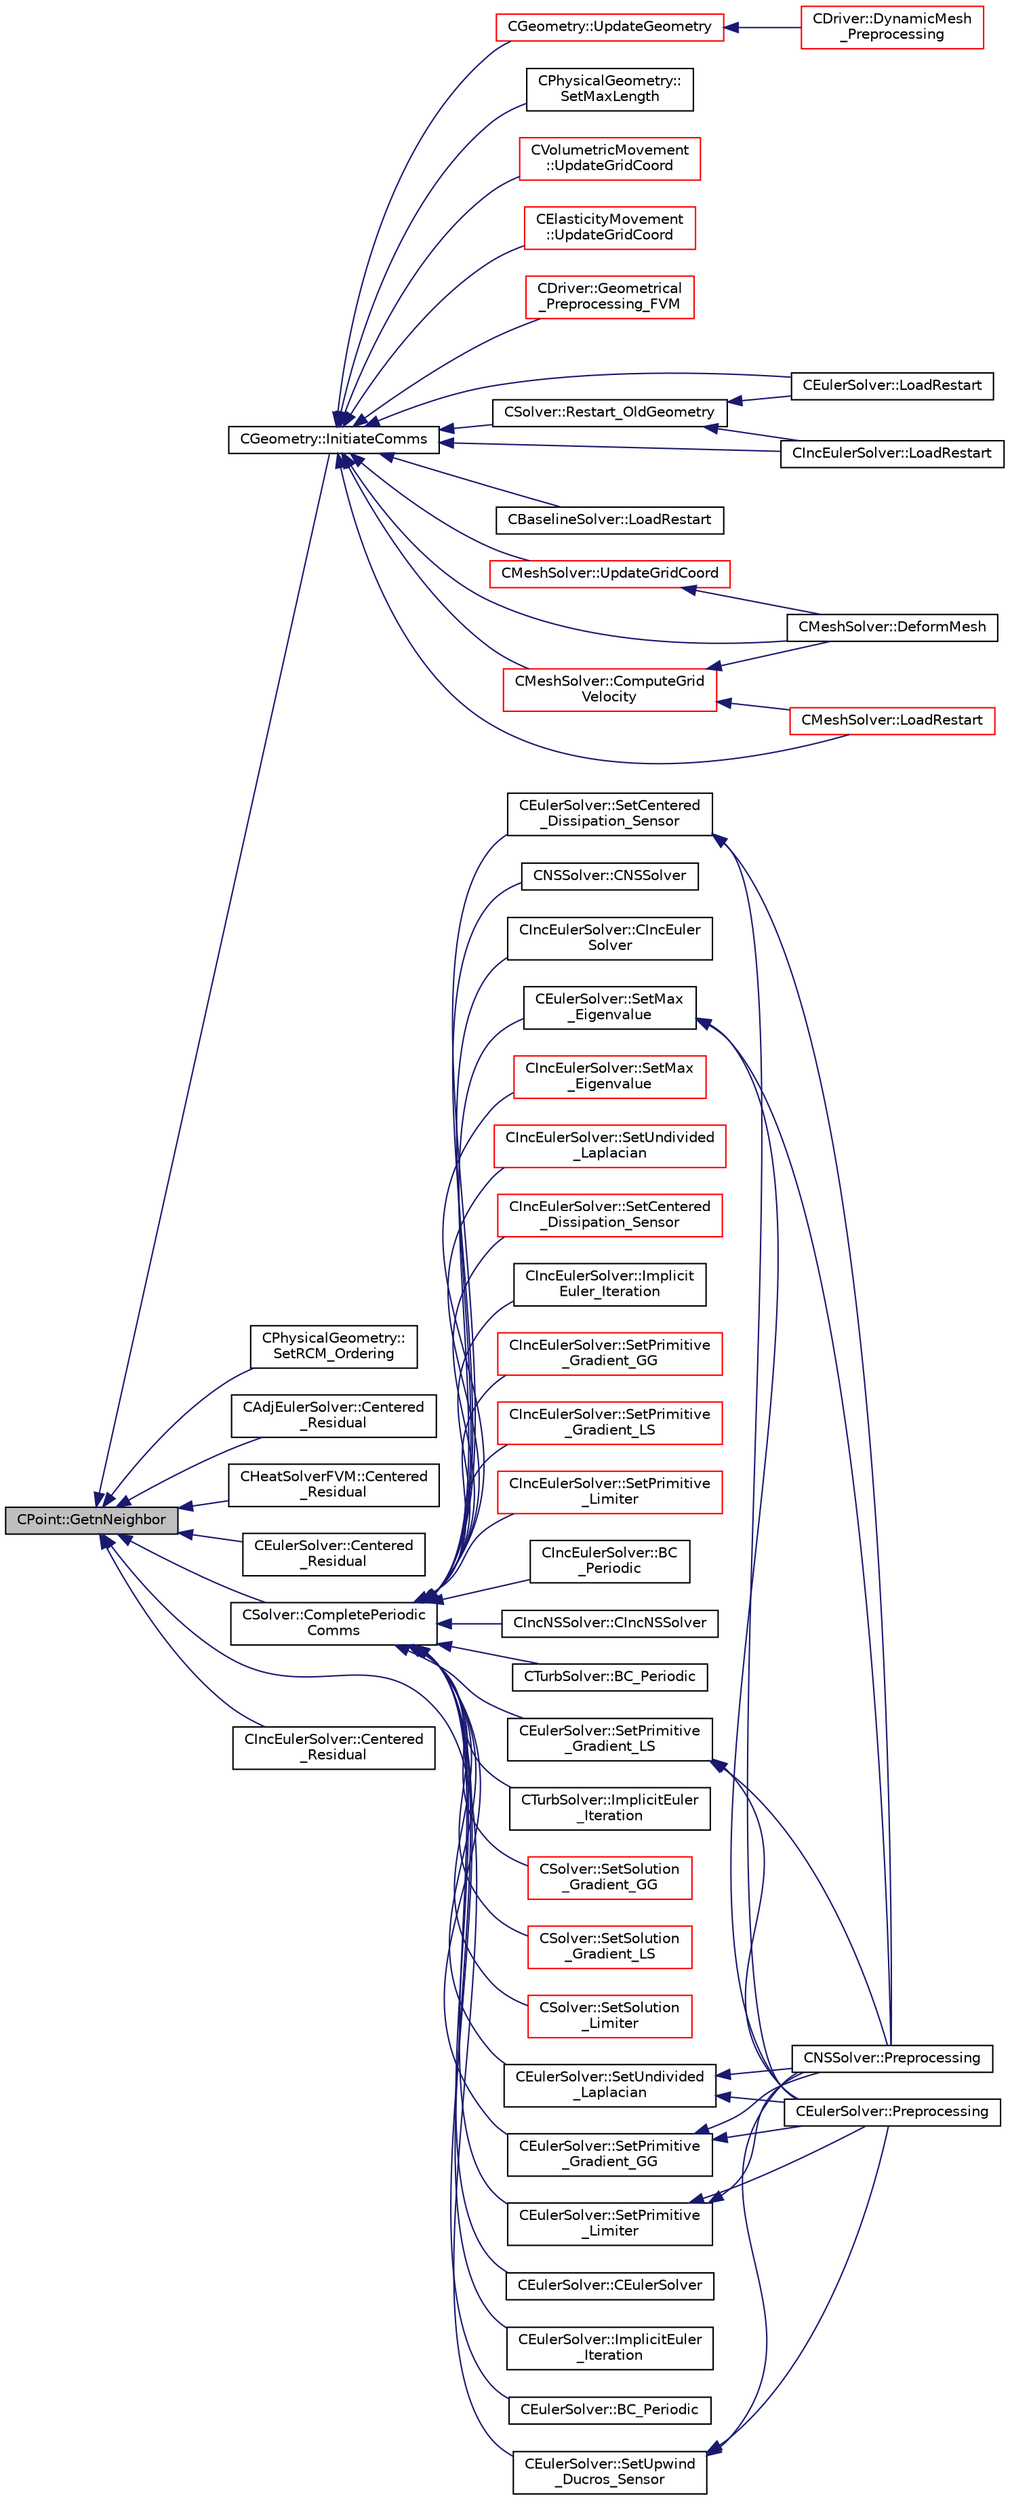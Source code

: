 digraph "CPoint::GetnNeighbor"
{
  edge [fontname="Helvetica",fontsize="10",labelfontname="Helvetica",labelfontsize="10"];
  node [fontname="Helvetica",fontsize="10",shape=record];
  rankdir="LR";
  Node1318 [label="CPoint::GetnNeighbor",height=0.2,width=0.4,color="black", fillcolor="grey75", style="filled", fontcolor="black"];
  Node1318 -> Node1319 [dir="back",color="midnightblue",fontsize="10",style="solid",fontname="Helvetica"];
  Node1319 [label="CGeometry::InitiateComms",height=0.2,width=0.4,color="black", fillcolor="white", style="filled",URL="$class_c_geometry.html#aade184b0616ad6d83a721f1b17473df3",tooltip="Routine to load a geometric quantity into the data structures for MPI point-to-point communication an..."];
  Node1319 -> Node1320 [dir="back",color="midnightblue",fontsize="10",style="solid",fontname="Helvetica"];
  Node1320 [label="CGeometry::UpdateGeometry",height=0.2,width=0.4,color="red", fillcolor="white", style="filled",URL="$class_c_geometry.html#a19a4ef04ee51e37dc80cebf429e71a55",tooltip="Update the multi-grid structure and the wall-distance. "];
  Node1320 -> Node1321 [dir="back",color="midnightblue",fontsize="10",style="solid",fontname="Helvetica"];
  Node1321 [label="CDriver::DynamicMesh\l_Preprocessing",height=0.2,width=0.4,color="red", fillcolor="white", style="filled",URL="$class_c_driver.html#af585d91d9c08dbddcc2b3e67dd5f5af9",tooltip="GridMovement_Preprocessing. "];
  Node1319 -> Node1332 [dir="back",color="midnightblue",fontsize="10",style="solid",fontname="Helvetica"];
  Node1332 [label="CPhysicalGeometry::\lSetMaxLength",height=0.2,width=0.4,color="black", fillcolor="white", style="filled",URL="$class_c_physical_geometry.html#a2b4568d0c08c7035c9ad4b07c4561b2c",tooltip="Set the maximum cell-center to cell-center distance for CVs. "];
  Node1319 -> Node1333 [dir="back",color="midnightblue",fontsize="10",style="solid",fontname="Helvetica"];
  Node1333 [label="CVolumetricMovement\l::UpdateGridCoord",height=0.2,width=0.4,color="red", fillcolor="white", style="filled",URL="$class_c_volumetric_movement.html#aad474762b9f95bb5c867fe33fdb4efba",tooltip="Update the value of the coordinates after the grid movement. "];
  Node1319 -> Node1356 [dir="back",color="midnightblue",fontsize="10",style="solid",fontname="Helvetica"];
  Node1356 [label="CElasticityMovement\l::UpdateGridCoord",height=0.2,width=0.4,color="red", fillcolor="white", style="filled",URL="$class_c_elasticity_movement.html#ae7d22e0f0d88bdc3be317d46f90c52d7",tooltip="Update the value of the coordinates after the grid movement. "];
  Node1319 -> Node1358 [dir="back",color="midnightblue",fontsize="10",style="solid",fontname="Helvetica"];
  Node1358 [label="CDriver::Geometrical\l_Preprocessing_FVM",height=0.2,width=0.4,color="red", fillcolor="white", style="filled",URL="$class_c_driver.html#a2007d2233a2d935a90140499ec4822a4",tooltip="Geometrical_Preprocessing_FVM. "];
  Node1319 -> Node1360 [dir="back",color="midnightblue",fontsize="10",style="solid",fontname="Helvetica"];
  Node1360 [label="CEulerSolver::LoadRestart",height=0.2,width=0.4,color="black", fillcolor="white", style="filled",URL="$class_c_euler_solver.html#a463d0854ec9cfb4a277794df9329ebae",tooltip="Load a solution from a restart file. "];
  Node1319 -> Node1361 [dir="back",color="midnightblue",fontsize="10",style="solid",fontname="Helvetica"];
  Node1361 [label="CIncEulerSolver::LoadRestart",height=0.2,width=0.4,color="black", fillcolor="white", style="filled",URL="$class_c_inc_euler_solver.html#aa4c572590c60bbc0f3db269eb55ea12f",tooltip="Load a solution from a restart file. "];
  Node1319 -> Node1362 [dir="back",color="midnightblue",fontsize="10",style="solid",fontname="Helvetica"];
  Node1362 [label="CSolver::Restart_OldGeometry",height=0.2,width=0.4,color="black", fillcolor="white", style="filled",URL="$class_c_solver.html#a5a2c57500290322ac02752f98fa1f163",tooltip="Load the geometries at the previous time states n and nM1. "];
  Node1362 -> Node1360 [dir="back",color="midnightblue",fontsize="10",style="solid",fontname="Helvetica"];
  Node1362 -> Node1361 [dir="back",color="midnightblue",fontsize="10",style="solid",fontname="Helvetica"];
  Node1319 -> Node1363 [dir="back",color="midnightblue",fontsize="10",style="solid",fontname="Helvetica"];
  Node1363 [label="CBaselineSolver::LoadRestart",height=0.2,width=0.4,color="black", fillcolor="white", style="filled",URL="$class_c_baseline_solver.html#acb5f7a5211dcf8ba4337e9b251024553",tooltip="Load a solution from a restart file. "];
  Node1319 -> Node1364 [dir="back",color="midnightblue",fontsize="10",style="solid",fontname="Helvetica"];
  Node1364 [label="CMeshSolver::DeformMesh",height=0.2,width=0.4,color="black", fillcolor="white", style="filled",URL="$class_c_mesh_solver.html#a9f95488da182ba844e5ea3cd0d613399",tooltip="Grid deformation using the linear elasticity equations. "];
  Node1319 -> Node1365 [dir="back",color="midnightblue",fontsize="10",style="solid",fontname="Helvetica"];
  Node1365 [label="CMeshSolver::UpdateGridCoord",height=0.2,width=0.4,color="red", fillcolor="white", style="filled",URL="$class_c_mesh_solver.html#a2bec69d4296fc697955ebfff9d899971",tooltip="Update the value of the coordinates after the grid movement. "];
  Node1365 -> Node1364 [dir="back",color="midnightblue",fontsize="10",style="solid",fontname="Helvetica"];
  Node1319 -> Node1367 [dir="back",color="midnightblue",fontsize="10",style="solid",fontname="Helvetica"];
  Node1367 [label="CMeshSolver::ComputeGrid\lVelocity",height=0.2,width=0.4,color="red", fillcolor="white", style="filled",URL="$class_c_mesh_solver.html#af8ed30c05a9adae36d8b41a88a53a448",tooltip="Compute the grid velocity form the displacements of the mesh. "];
  Node1367 -> Node1364 [dir="back",color="midnightblue",fontsize="10",style="solid",fontname="Helvetica"];
  Node1367 -> Node1368 [dir="back",color="midnightblue",fontsize="10",style="solid",fontname="Helvetica"];
  Node1368 [label="CMeshSolver::LoadRestart",height=0.2,width=0.4,color="red", fillcolor="white", style="filled",URL="$class_c_mesh_solver.html#a158c64de91317d7570e7192493fe0a19",tooltip="Load a solution from a restart file. "];
  Node1319 -> Node1368 [dir="back",color="midnightblue",fontsize="10",style="solid",fontname="Helvetica"];
  Node1318 -> Node1369 [dir="back",color="midnightblue",fontsize="10",style="solid",fontname="Helvetica"];
  Node1369 [label="CPhysicalGeometry::\lSetRCM_Ordering",height=0.2,width=0.4,color="black", fillcolor="white", style="filled",URL="$class_c_physical_geometry.html#a59b1ade2054d7038c71e6febfbd3e89f",tooltip="Set a renumbering using a Reverse Cuthill-McKee Algorithm. "];
  Node1318 -> Node1370 [dir="back",color="midnightblue",fontsize="10",style="solid",fontname="Helvetica"];
  Node1370 [label="CAdjEulerSolver::Centered\l_Residual",height=0.2,width=0.4,color="black", fillcolor="white", style="filled",URL="$class_c_adj_euler_solver.html#ac56fe0a4cf0b8df7730fab2eea3344ff",tooltip="Compute the spatial integration using a centered scheme for the adjoint equations. "];
  Node1318 -> Node1371 [dir="back",color="midnightblue",fontsize="10",style="solid",fontname="Helvetica"];
  Node1371 [label="CHeatSolverFVM::Centered\l_Residual",height=0.2,width=0.4,color="black", fillcolor="white", style="filled",URL="$class_c_heat_solver_f_v_m.html#a779d9a04dd9c3d81518e9ed74985a246",tooltip="Compute the spatial integration using a centered scheme. "];
  Node1318 -> Node1372 [dir="back",color="midnightblue",fontsize="10",style="solid",fontname="Helvetica"];
  Node1372 [label="CEulerSolver::Centered\l_Residual",height=0.2,width=0.4,color="black", fillcolor="white", style="filled",URL="$class_c_euler_solver.html#a70328326ace55eb5b3a786455a1d0de8",tooltip="Compute the spatial integration using a centered scheme. "];
  Node1318 -> Node1373 [dir="back",color="midnightblue",fontsize="10",style="solid",fontname="Helvetica"];
  Node1373 [label="CEulerSolver::SetUpwind\l_Ducros_Sensor",height=0.2,width=0.4,color="black", fillcolor="white", style="filled",URL="$class_c_euler_solver.html#aad67b818e2f5c133118d2a4cca7845f3",tooltip="Compute Ducros Sensor for Roe Dissipation. "];
  Node1373 -> Node1374 [dir="back",color="midnightblue",fontsize="10",style="solid",fontname="Helvetica"];
  Node1374 [label="CEulerSolver::Preprocessing",height=0.2,width=0.4,color="black", fillcolor="white", style="filled",URL="$class_c_euler_solver.html#a8b89e1bfce33284c2d8f5f00f82f3f3f",tooltip="Compute primitive variables and their gradients. "];
  Node1373 -> Node1375 [dir="back",color="midnightblue",fontsize="10",style="solid",fontname="Helvetica"];
  Node1375 [label="CNSSolver::Preprocessing",height=0.2,width=0.4,color="black", fillcolor="white", style="filled",URL="$class_c_n_s_solver.html#a028c83d18cf8520dff2f9628d8a04e4b",tooltip="Restart residual and compute gradients. "];
  Node1318 -> Node1376 [dir="back",color="midnightblue",fontsize="10",style="solid",fontname="Helvetica"];
  Node1376 [label="CIncEulerSolver::Centered\l_Residual",height=0.2,width=0.4,color="black", fillcolor="white", style="filled",URL="$class_c_inc_euler_solver.html#a8f119d91c8b4c53415045afee6b4f3d0",tooltip="Compute the spatial integration using a centered scheme. "];
  Node1318 -> Node1377 [dir="back",color="midnightblue",fontsize="10",style="solid",fontname="Helvetica"];
  Node1377 [label="CSolver::CompletePeriodic\lComms",height=0.2,width=0.4,color="black", fillcolor="white", style="filled",URL="$class_c_solver.html#a7e77df2076057995213de49d4ca2e7c7",tooltip="Routine to complete the set of non-blocking periodic communications launched by InitiatePeriodicComms..."];
  Node1377 -> Node1378 [dir="back",color="midnightblue",fontsize="10",style="solid",fontname="Helvetica"];
  Node1378 [label="CEulerSolver::CEulerSolver",height=0.2,width=0.4,color="black", fillcolor="white", style="filled",URL="$class_c_euler_solver.html#ae1e74218b4e943111b100d7ddcbd4db9"];
  Node1377 -> Node1379 [dir="back",color="midnightblue",fontsize="10",style="solid",fontname="Helvetica"];
  Node1379 [label="CEulerSolver::SetMax\l_Eigenvalue",height=0.2,width=0.4,color="black", fillcolor="white", style="filled",URL="$class_c_euler_solver.html#a76f7fdf349ae41c6f0cf4df82b571fb1",tooltip="Compute the max eigenvalue. "];
  Node1379 -> Node1374 [dir="back",color="midnightblue",fontsize="10",style="solid",fontname="Helvetica"];
  Node1379 -> Node1375 [dir="back",color="midnightblue",fontsize="10",style="solid",fontname="Helvetica"];
  Node1377 -> Node1380 [dir="back",color="midnightblue",fontsize="10",style="solid",fontname="Helvetica"];
  Node1380 [label="CEulerSolver::SetUndivided\l_Laplacian",height=0.2,width=0.4,color="black", fillcolor="white", style="filled",URL="$class_c_euler_solver.html#adc7c82a25b8be22b16b5452c1992744f",tooltip="Compute the undivided laplacian for the solution, except the energy equation. "];
  Node1380 -> Node1374 [dir="back",color="midnightblue",fontsize="10",style="solid",fontname="Helvetica"];
  Node1380 -> Node1375 [dir="back",color="midnightblue",fontsize="10",style="solid",fontname="Helvetica"];
  Node1377 -> Node1381 [dir="back",color="midnightblue",fontsize="10",style="solid",fontname="Helvetica"];
  Node1381 [label="CEulerSolver::SetCentered\l_Dissipation_Sensor",height=0.2,width=0.4,color="black", fillcolor="white", style="filled",URL="$class_c_euler_solver.html#a2f4e3619ae65c63cbda1ef2098441ab4",tooltip="Compute a pressure sensor switch. "];
  Node1381 -> Node1374 [dir="back",color="midnightblue",fontsize="10",style="solid",fontname="Helvetica"];
  Node1381 -> Node1375 [dir="back",color="midnightblue",fontsize="10",style="solid",fontname="Helvetica"];
  Node1377 -> Node1382 [dir="back",color="midnightblue",fontsize="10",style="solid",fontname="Helvetica"];
  Node1382 [label="CEulerSolver::ImplicitEuler\l_Iteration",height=0.2,width=0.4,color="black", fillcolor="white", style="filled",URL="$class_c_euler_solver.html#a4e8277fc44dc97c8d73fbe3347204372",tooltip="Update the solution using an implicit Euler scheme. "];
  Node1377 -> Node1383 [dir="back",color="midnightblue",fontsize="10",style="solid",fontname="Helvetica"];
  Node1383 [label="CEulerSolver::SetPrimitive\l_Gradient_GG",height=0.2,width=0.4,color="black", fillcolor="white", style="filled",URL="$class_c_euler_solver.html#a74fb3b502b83371fcf0728ec546e039b",tooltip="Compute the gradient of the primitive variables using Green-Gauss method, and stores the result in th..."];
  Node1383 -> Node1374 [dir="back",color="midnightblue",fontsize="10",style="solid",fontname="Helvetica"];
  Node1383 -> Node1375 [dir="back",color="midnightblue",fontsize="10",style="solid",fontname="Helvetica"];
  Node1377 -> Node1384 [dir="back",color="midnightblue",fontsize="10",style="solid",fontname="Helvetica"];
  Node1384 [label="CEulerSolver::SetPrimitive\l_Gradient_LS",height=0.2,width=0.4,color="black", fillcolor="white", style="filled",URL="$class_c_euler_solver.html#a734d5bd064215fb722477f39993155d4",tooltip="Compute the gradient of the primitive variables using a Least-Squares method, and stores the result i..."];
  Node1384 -> Node1374 [dir="back",color="midnightblue",fontsize="10",style="solid",fontname="Helvetica"];
  Node1384 -> Node1375 [dir="back",color="midnightblue",fontsize="10",style="solid",fontname="Helvetica"];
  Node1377 -> Node1385 [dir="back",color="midnightblue",fontsize="10",style="solid",fontname="Helvetica"];
  Node1385 [label="CEulerSolver::SetPrimitive\l_Limiter",height=0.2,width=0.4,color="black", fillcolor="white", style="filled",URL="$class_c_euler_solver.html#a43004a7f0fad7a6d1f435144710bf13e",tooltip="Compute the limiter of the primitive variables. "];
  Node1385 -> Node1374 [dir="back",color="midnightblue",fontsize="10",style="solid",fontname="Helvetica"];
  Node1385 -> Node1375 [dir="back",color="midnightblue",fontsize="10",style="solid",fontname="Helvetica"];
  Node1377 -> Node1386 [dir="back",color="midnightblue",fontsize="10",style="solid",fontname="Helvetica"];
  Node1386 [label="CEulerSolver::BC_Periodic",height=0.2,width=0.4,color="black", fillcolor="white", style="filled",URL="$class_c_euler_solver.html#a9bd458698ede3dffd1b4d1f974f39b03",tooltip="Impose a periodic boundary condition by summing contributions from the complete control volume..."];
  Node1377 -> Node1387 [dir="back",color="midnightblue",fontsize="10",style="solid",fontname="Helvetica"];
  Node1387 [label="CNSSolver::CNSSolver",height=0.2,width=0.4,color="black", fillcolor="white", style="filled",URL="$class_c_n_s_solver.html#a2a8ad49c42b4546696e631cf44b7788b"];
  Node1377 -> Node1388 [dir="back",color="midnightblue",fontsize="10",style="solid",fontname="Helvetica"];
  Node1388 [label="CIncEulerSolver::CIncEuler\lSolver",height=0.2,width=0.4,color="black", fillcolor="white", style="filled",URL="$class_c_inc_euler_solver.html#a91f644b8f9a00215bac5bcd31dfc06d8"];
  Node1377 -> Node1389 [dir="back",color="midnightblue",fontsize="10",style="solid",fontname="Helvetica"];
  Node1389 [label="CIncEulerSolver::SetMax\l_Eigenvalue",height=0.2,width=0.4,color="red", fillcolor="white", style="filled",URL="$class_c_inc_euler_solver.html#ab804c5648aa5dd71ea12a57997167984",tooltip="Compute the max eigenvalue. "];
  Node1377 -> Node1392 [dir="back",color="midnightblue",fontsize="10",style="solid",fontname="Helvetica"];
  Node1392 [label="CIncEulerSolver::SetUndivided\l_Laplacian",height=0.2,width=0.4,color="red", fillcolor="white", style="filled",URL="$class_c_inc_euler_solver.html#a8b5d7772432b9759213892a50621c329",tooltip="Compute the undivided laplacian for the solution, except the energy equation. "];
  Node1377 -> Node1393 [dir="back",color="midnightblue",fontsize="10",style="solid",fontname="Helvetica"];
  Node1393 [label="CIncEulerSolver::SetCentered\l_Dissipation_Sensor",height=0.2,width=0.4,color="red", fillcolor="white", style="filled",URL="$class_c_inc_euler_solver.html#a2323a0e322236c24668be8750dbaf237",tooltip="Compute a pressure sensor switch. "];
  Node1377 -> Node1394 [dir="back",color="midnightblue",fontsize="10",style="solid",fontname="Helvetica"];
  Node1394 [label="CIncEulerSolver::Implicit\lEuler_Iteration",height=0.2,width=0.4,color="black", fillcolor="white", style="filled",URL="$class_c_inc_euler_solver.html#ad84dd4225bb9d158c52b26e2f30f6fa7",tooltip="Update the solution using an implicit Euler scheme. "];
  Node1377 -> Node1395 [dir="back",color="midnightblue",fontsize="10",style="solid",fontname="Helvetica"];
  Node1395 [label="CIncEulerSolver::SetPrimitive\l_Gradient_GG",height=0.2,width=0.4,color="red", fillcolor="white", style="filled",URL="$class_c_inc_euler_solver.html#a856a6db100c40b9c3df557d1dfe72c2b",tooltip="Compute the gradient of the primitive variables using Green-Gauss method, and stores the result in th..."];
  Node1377 -> Node1396 [dir="back",color="midnightblue",fontsize="10",style="solid",fontname="Helvetica"];
  Node1396 [label="CIncEulerSolver::SetPrimitive\l_Gradient_LS",height=0.2,width=0.4,color="red", fillcolor="white", style="filled",URL="$class_c_inc_euler_solver.html#a3e3355cbeb9d265f4073cca113b9d46e",tooltip="Compute the gradient of the primitive variables using a Least-Squares method, and stores the result i..."];
  Node1377 -> Node1397 [dir="back",color="midnightblue",fontsize="10",style="solid",fontname="Helvetica"];
  Node1397 [label="CIncEulerSolver::SetPrimitive\l_Limiter",height=0.2,width=0.4,color="red", fillcolor="white", style="filled",URL="$class_c_inc_euler_solver.html#a00bd56828c4e41ec3ff1e8753cb320ec",tooltip="Compute the limiter of the primitive variables. "];
  Node1377 -> Node1398 [dir="back",color="midnightblue",fontsize="10",style="solid",fontname="Helvetica"];
  Node1398 [label="CIncEulerSolver::BC\l_Periodic",height=0.2,width=0.4,color="black", fillcolor="white", style="filled",URL="$class_c_inc_euler_solver.html#a994af5dbe296f8a1873e416c3b2fc2a7",tooltip="Impose a periodic boundary condition by summing contributions from the complete control volume..."];
  Node1377 -> Node1399 [dir="back",color="midnightblue",fontsize="10",style="solid",fontname="Helvetica"];
  Node1399 [label="CIncNSSolver::CIncNSSolver",height=0.2,width=0.4,color="black", fillcolor="white", style="filled",URL="$class_c_inc_n_s_solver.html#a82152ac7e91fb1c5c073d98a1f08e2aa"];
  Node1377 -> Node1400 [dir="back",color="midnightblue",fontsize="10",style="solid",fontname="Helvetica"];
  Node1400 [label="CTurbSolver::BC_Periodic",height=0.2,width=0.4,color="black", fillcolor="white", style="filled",URL="$class_c_turb_solver.html#a954cfdd45dfce9df024a30b558b54b25",tooltip="Impose a periodic boundary condition by summing contributions from the complete control volume..."];
  Node1377 -> Node1401 [dir="back",color="midnightblue",fontsize="10",style="solid",fontname="Helvetica"];
  Node1401 [label="CTurbSolver::ImplicitEuler\l_Iteration",height=0.2,width=0.4,color="black", fillcolor="white", style="filled",URL="$class_c_turb_solver.html#af7a0ab68fbb2925c56863df97b3ea4ee",tooltip="Update the solution using an implicit solver. "];
  Node1377 -> Node1402 [dir="back",color="midnightblue",fontsize="10",style="solid",fontname="Helvetica"];
  Node1402 [label="CSolver::SetSolution\l_Gradient_GG",height=0.2,width=0.4,color="red", fillcolor="white", style="filled",URL="$class_c_solver.html#aac4d5e5f3ff20e7e37d55fa5e4ed3647",tooltip="Compute the Green-Gauss gradient of the solution. "];
  Node1377 -> Node1411 [dir="back",color="midnightblue",fontsize="10",style="solid",fontname="Helvetica"];
  Node1411 [label="CSolver::SetSolution\l_Gradient_LS",height=0.2,width=0.4,color="red", fillcolor="white", style="filled",URL="$class_c_solver.html#ac4d9cf9609d7bdb52e7f1dc9cc8b4c1f",tooltip="Compute the Least Squares gradient of the solution. "];
  Node1377 -> Node1412 [dir="back",color="midnightblue",fontsize="10",style="solid",fontname="Helvetica"];
  Node1412 [label="CSolver::SetSolution\l_Limiter",height=0.2,width=0.4,color="red", fillcolor="white", style="filled",URL="$class_c_solver.html#a641e9c59698ab9c7c2fb91107ad70d77",tooltip="Compute slope limiter. "];
}
